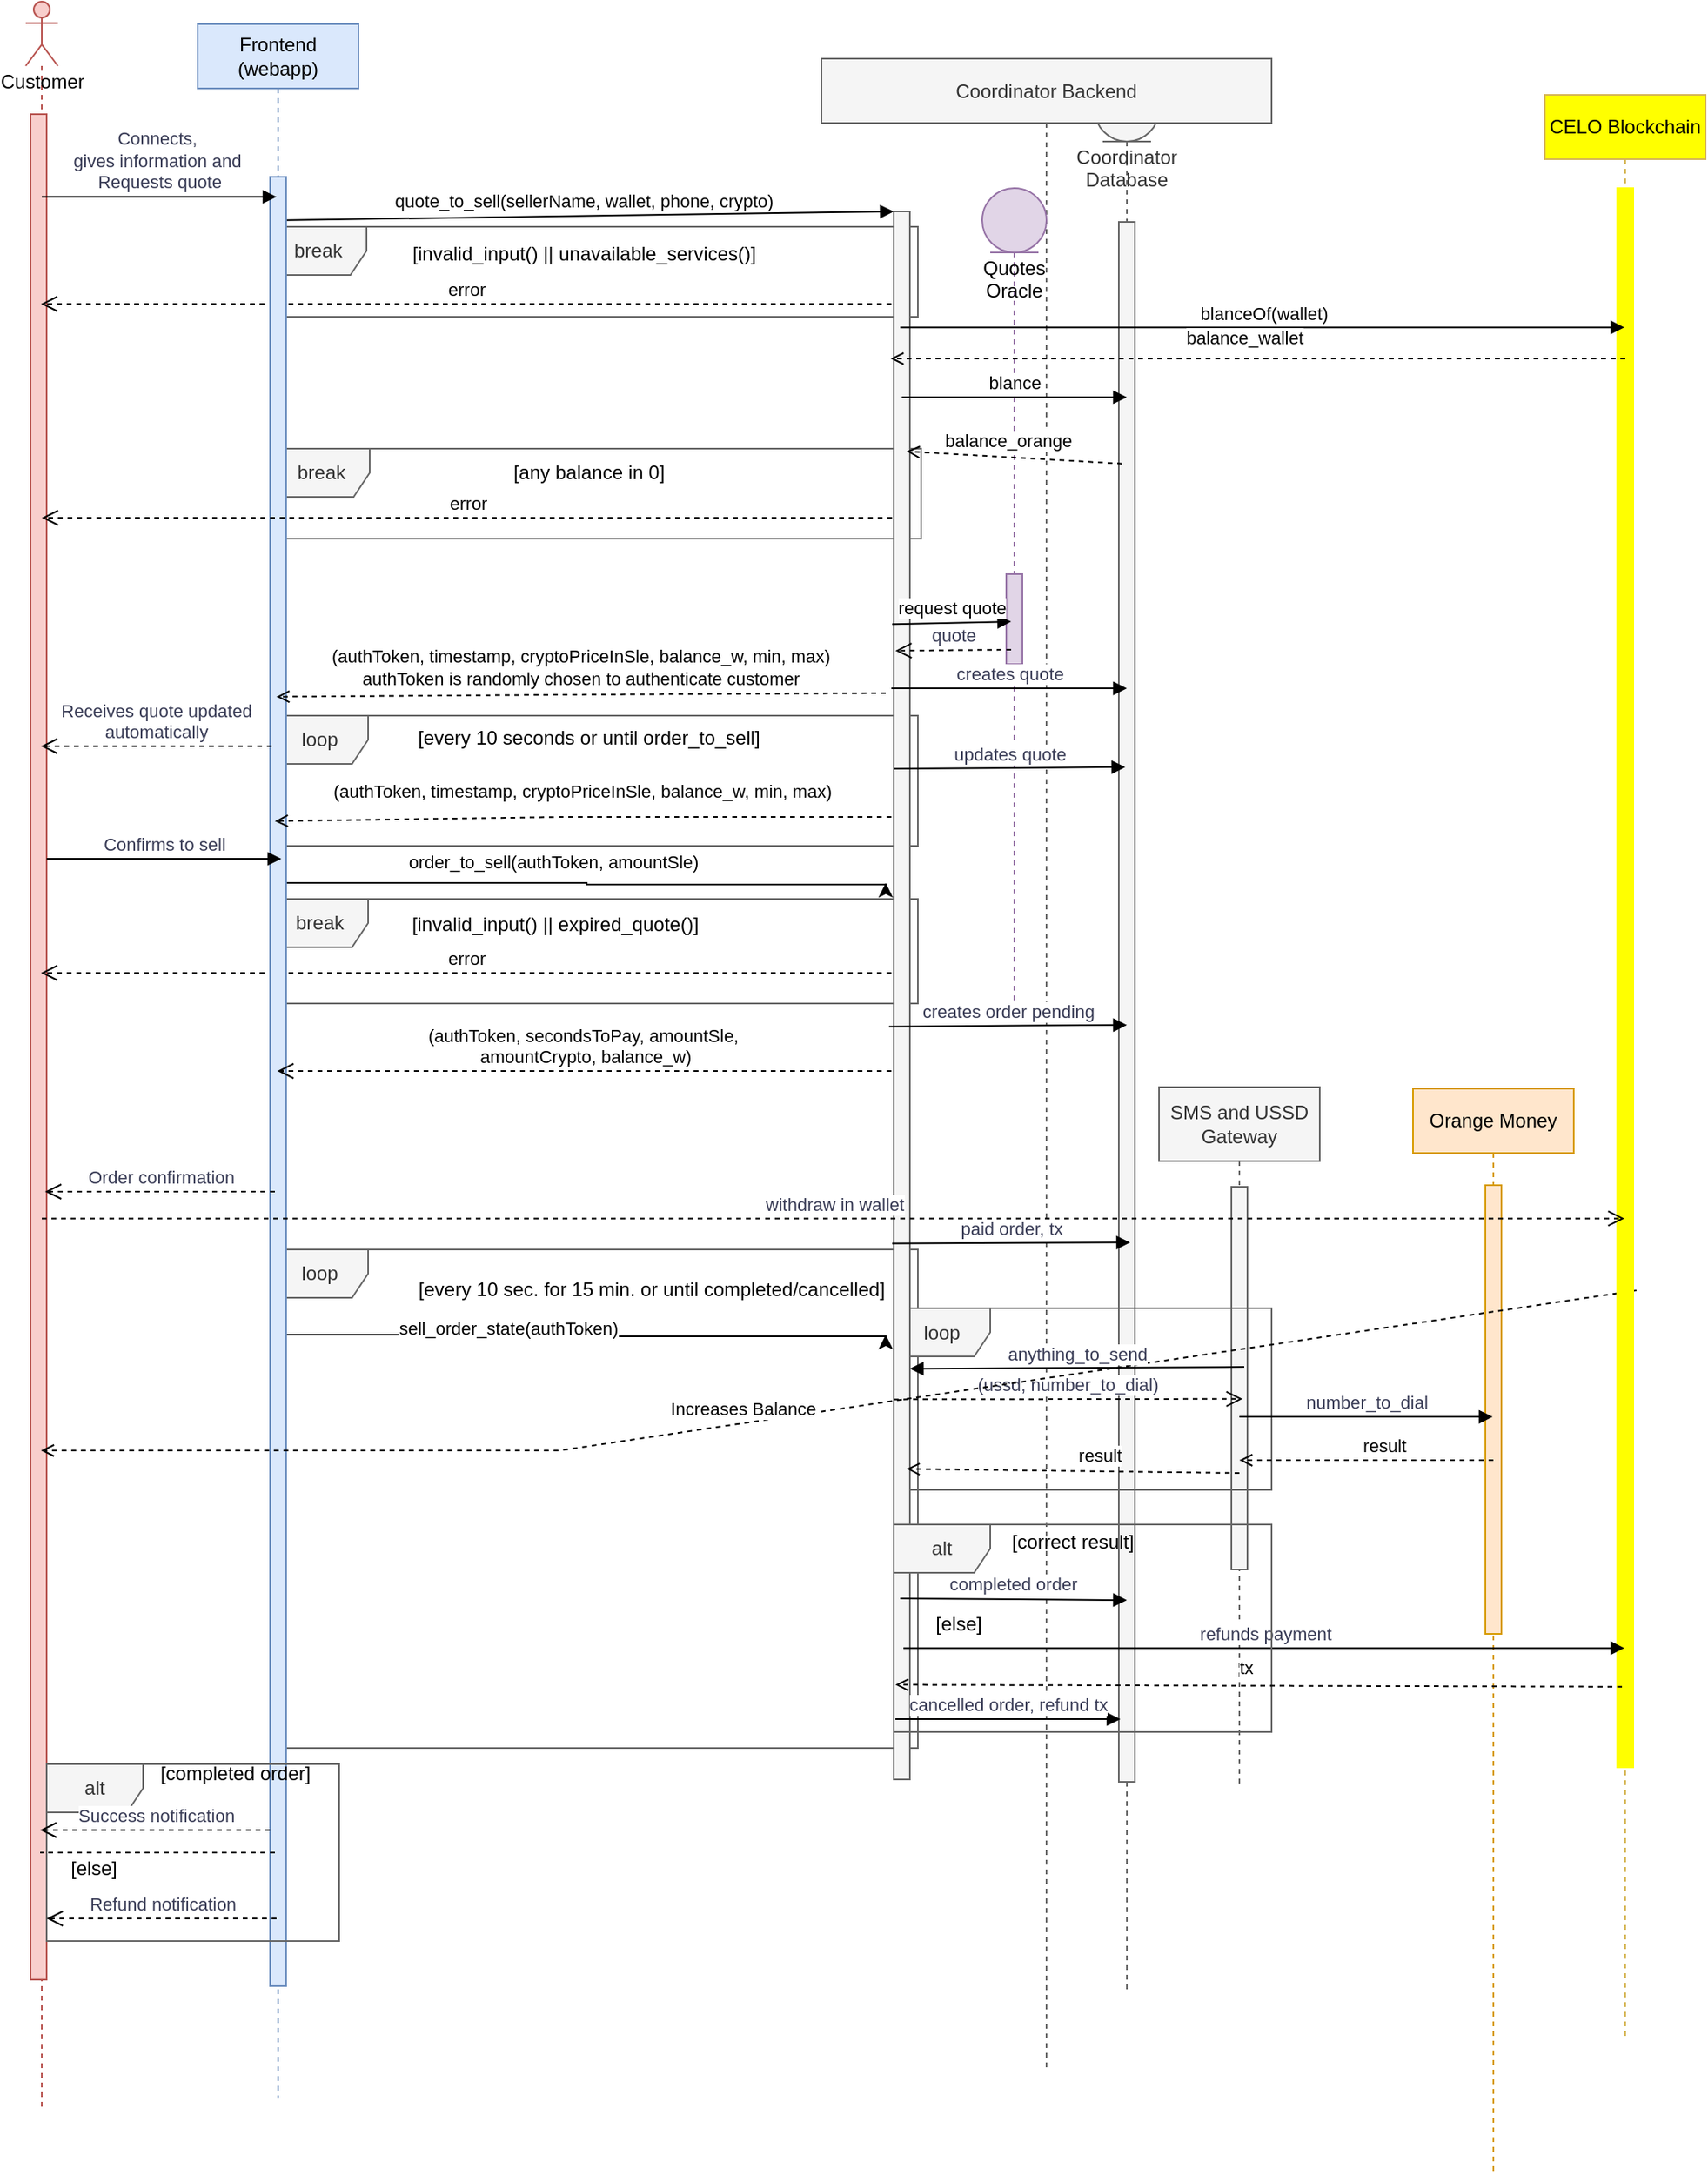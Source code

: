 <mxfile version="28.1.0" pages="2">
  <diagram id="i7KtP-Vs8fw_sYRqWalm" name="Sequence diagram">
    <mxGraphModel dx="1782" dy="410" grid="1" gridSize="10" guides="1" tooltips="1" connect="1" arrows="1" fold="1" page="1" pageScale="1" pageWidth="1019" pageHeight="1320" math="0" shadow="0">
      <root>
        <mxCell id="0" />
        <mxCell id="1" parent="0" />
        <mxCell id="Dho1GyfbxvI-o1wHC3XA-4" value="break" style="shape=umlFrame;whiteSpace=wrap;html=1;fillColor=#f5f5f5;fontColor=#333333;strokeColor=#666666;" vertex="1" parent="1">
          <mxGeometry x="49" y="322" width="403" height="56" as="geometry" />
        </mxCell>
        <mxCell id="8bThlSXCyF3LeVkJ6j3G-3" value="break" style="shape=umlFrame;whiteSpace=wrap;html=1;fillColor=#f5f5f5;fontColor=#333333;strokeColor=#666666;" parent="1" vertex="1">
          <mxGeometry x="47" y="184" width="403" height="56" as="geometry" />
        </mxCell>
        <mxCell id="xNIwFuJ07ks_hvb9G1if-1" value="loop" style="shape=umlFrame;whiteSpace=wrap;html=1;fillColor=#f5f5f5;fontColor=#333333;strokeColor=#666666;" parent="1" vertex="1">
          <mxGeometry x="48" y="488" width="402" height="81" as="geometry" />
        </mxCell>
        <mxCell id="6EDUwjQPCJesiiat3vyz-12" value="break" style="shape=umlFrame;whiteSpace=wrap;html=1;fillColor=#f5f5f5;fontColor=#333333;strokeColor=#666666;" parent="1" vertex="1">
          <mxGeometry x="48" y="602" width="402" height="65" as="geometry" />
        </mxCell>
        <mxCell id="xNIwFuJ07ks_hvb9G1if-10" value="loop" style="shape=umlFrame;whiteSpace=wrap;html=1;fillColor=#f5f5f5;fontColor=#333333;strokeColor=#666666;" parent="1" vertex="1">
          <mxGeometry x="48" y="820" width="402" height="310" as="geometry" />
        </mxCell>
        <mxCell id="XppZFFv2hi1EjOijFOD9-2" value="Customer" style="shape=umlLifeline;participant=umlActor;perimeter=lifelinePerimeter;html=1;container=1;collapsible=0;recursiveResize=0;verticalAlign=top;spacingTop=36;outlineConnect=0;size=40;fillColor=#f8cecc;strokeColor=#b85450;" parent="1" vertex="1">
          <mxGeometry x="-105" y="44" width="20" height="1310" as="geometry" />
        </mxCell>
        <mxCell id="XppZFFv2hi1EjOijFOD9-3" value="" style="html=1;points=[];perimeter=orthogonalPerimeter;fillColor=#f8cecc;strokeColor=#b85450;" parent="XppZFFv2hi1EjOijFOD9-2" vertex="1">
          <mxGeometry x="3" y="70" width="10" height="1160" as="geometry" />
        </mxCell>
        <mxCell id="XppZFFv2hi1EjOijFOD9-10" value="quote_to_sell(sellerName, wallet, phone, crypto)" style="html=1;verticalAlign=bottom;endArrow=block;entryX=0;entryY=0;rounded=0;exitX=0.3;exitY=0.024;exitDx=0;exitDy=0;exitPerimeter=0;" parent="1" source="xNIwFuJ07ks_hvb9G1if-17" target="XppZFFv2hi1EjOijFOD9-5" edge="1">
          <mxGeometry relative="1" as="geometry">
            <mxPoint x="245" y="170" as="sourcePoint" />
          </mxGeometry>
        </mxCell>
        <mxCell id="XppZFFv2hi1EjOijFOD9-13" value="Coordinator&lt;div&gt;Database&lt;/div&gt;" style="shape=umlLifeline;participant=umlEntity;perimeter=lifelinePerimeter;whiteSpace=wrap;html=1;container=1;collapsible=0;recursiveResize=0;verticalAlign=top;spacingTop=36;outlineConnect=0;fillColor=#f5f5f5;strokeColor=#666666;fontColor=#333333;" parent="1" vertex="1">
          <mxGeometry x="560" y="91" width="40" height="1190" as="geometry" />
        </mxCell>
        <mxCell id="XppZFFv2hi1EjOijFOD9-14" value="" style="html=1;points=[];perimeter=orthogonalPerimeter;fillColor=#f5f5f5;strokeColor=#666666;fontColor=#333333;" parent="XppZFFv2hi1EjOijFOD9-13" vertex="1">
          <mxGeometry x="15" y="90" width="10" height="970" as="geometry" />
        </mxCell>
        <mxCell id="XppZFFv2hi1EjOijFOD9-15" value="SMS and USSD Gateway" style="shape=umlLifeline;perimeter=lifelinePerimeter;whiteSpace=wrap;html=1;container=1;collapsible=0;recursiveResize=0;outlineConnect=0;fillColor=#f5f5f5;strokeColor=#666666;fontColor=#333333;size=46;" parent="1" vertex="1">
          <mxGeometry x="600" y="719" width="100" height="436" as="geometry" />
        </mxCell>
        <mxCell id="XppZFFv2hi1EjOijFOD9-17" value="" style="html=1;points=[];perimeter=orthogonalPerimeter;fillColor=#f5f5f5;strokeColor=#666666;fontColor=#333333;" parent="XppZFFv2hi1EjOijFOD9-15" vertex="1">
          <mxGeometry x="45" y="62" width="10" height="238" as="geometry" />
        </mxCell>
        <mxCell id="XppZFFv2hi1EjOijFOD9-4" value="Coordinator Backend" style="shape=umlLifeline;perimeter=lifelinePerimeter;whiteSpace=wrap;html=1;container=1;collapsible=0;recursiveResize=0;outlineConnect=0;fillColor=#f5f5f5;strokeColor=#666666;fontColor=#333333;" parent="1" vertex="1">
          <mxGeometry x="390" y="79.5" width="280" height="1250" as="geometry" />
        </mxCell>
        <mxCell id="Dho1GyfbxvI-o1wHC3XA-14" value="loop" style="shape=umlFrame;whiteSpace=wrap;html=1;fillColor=#f5f5f5;fontColor=#333333;strokeColor=#666666;" vertex="1" parent="XppZFFv2hi1EjOijFOD9-4">
          <mxGeometry x="45" y="777" width="235" height="113" as="geometry" />
        </mxCell>
        <mxCell id="XppZFFv2hi1EjOijFOD9-5" value="" style="html=1;points=[];perimeter=orthogonalPerimeter;fillColor=#f5f5f5;strokeColor=#666666;fontColor=#333333;" parent="XppZFFv2hi1EjOijFOD9-4" vertex="1">
          <mxGeometry x="45" y="95" width="10" height="975" as="geometry" />
        </mxCell>
        <mxCell id="Dho1GyfbxvI-o1wHC3XA-25" value="[correct result]" style="text;html=1;align=center;verticalAlign=middle;resizable=0;points=[];autosize=1;strokeColor=none;fillColor=none;" vertex="1" parent="XppZFFv2hi1EjOijFOD9-4">
          <mxGeometry x="101" y="907" width="110" height="30" as="geometry" />
        </mxCell>
        <mxCell id="Dho1GyfbxvI-o1wHC3XA-26" value="[else]" style="text;html=1;align=center;verticalAlign=middle;resizable=0;points=[];autosize=1;strokeColor=none;fillColor=none;" vertex="1" parent="XppZFFv2hi1EjOijFOD9-4">
          <mxGeometry x="55" y="958.5" width="60" height="30" as="geometry" />
        </mxCell>
        <mxCell id="6EDUwjQPCJesiiat3vyz-10" style="edgeStyle=orthogonalEdgeStyle;rounded=0;orthogonalLoop=1;jettySize=auto;html=1;curved=0;exitX=0.6;exitY=0.303;exitDx=0;exitDy=0;exitPerimeter=0;" parent="1" edge="1">
          <mxGeometry relative="1" as="geometry">
            <mxPoint x="53" y="596.185" as="sourcePoint" />
            <mxPoint x="430" y="592" as="targetPoint" />
            <Array as="points">
              <mxPoint x="53" y="592" />
              <mxPoint x="244" y="592" />
              <mxPoint x="244" y="593" />
            </Array>
          </mxGeometry>
        </mxCell>
        <mxCell id="6EDUwjQPCJesiiat3vyz-11" value="order_to_sell(authToken, amountSle)" style="edgeLabel;html=1;align=center;verticalAlign=middle;resizable=0;points=[];" parent="6EDUwjQPCJesiiat3vyz-10" connectable="0" vertex="1">
          <mxGeometry x="-0.091" relative="1" as="geometry">
            <mxPoint y="-13" as="offset" />
          </mxGeometry>
        </mxCell>
        <mxCell id="6EDUwjQPCJesiiat3vyz-16" value="error" style="html=1;verticalAlign=bottom;endArrow=open;dashed=1;endSize=8;curved=0;rounded=0;" parent="1" edge="1">
          <mxGeometry relative="1" as="geometry">
            <mxPoint x="433.5" y="648" as="sourcePoint" />
            <mxPoint x="-95.5" y="648" as="targetPoint" />
          </mxGeometry>
        </mxCell>
        <mxCell id="8bThlSXCyF3LeVkJ6j3G-1" value="[invalid_input() || expired_quote()]" style="text;html=1;align=center;verticalAlign=middle;resizable=0;points=[];autosize=1;strokeColor=none;fillColor=none;" parent="1" vertex="1">
          <mxGeometry x="109" y="603" width="230" height="30" as="geometry" />
        </mxCell>
        <mxCell id="8bThlSXCyF3LeVkJ6j3G-4" value="error" style="html=1;verticalAlign=bottom;endArrow=open;dashed=1;endSize=8;curved=0;rounded=0;endFill=0;" parent="1" edge="1">
          <mxGeometry relative="1" as="geometry">
            <mxPoint x="433.5" y="232" as="sourcePoint" />
            <mxPoint x="-95.5" y="232" as="targetPoint" />
          </mxGeometry>
        </mxCell>
        <mxCell id="8bThlSXCyF3LeVkJ6j3G-5" value="[invalid_input() || unavailable_services()]" style="text;html=1;align=center;verticalAlign=middle;resizable=0;points=[];autosize=1;strokeColor=none;fillColor=none;" parent="1" vertex="1">
          <mxGeometry x="107" y="186" width="270" height="30" as="geometry" />
        </mxCell>
        <mxCell id="xNIwFuJ07ks_hvb9G1if-2" value="[every 10 seconds or until order_to_sell]" style="text;html=1;align=center;verticalAlign=middle;resizable=0;points=[];autosize=1;strokeColor=none;fillColor=none;" parent="1" vertex="1">
          <mxGeometry x="110" y="487" width="270" height="30" as="geometry" />
        </mxCell>
        <mxCell id="xNIwFuJ07ks_hvb9G1if-9" value="[every 10 sec. for 15 min. or until completed/cancelled]" style="text;html=1;align=center;verticalAlign=middle;resizable=0;points=[];autosize=1;strokeColor=none;fillColor=none;" parent="1" vertex="1">
          <mxGeometry x="104" y="830" width="360" height="30" as="geometry" />
        </mxCell>
        <mxCell id="xNIwFuJ07ks_hvb9G1if-11" style="edgeStyle=orthogonalEdgeStyle;rounded=0;orthogonalLoop=1;jettySize=auto;html=1;curved=0;entryX=0;entryY=0;entryDx=0;entryDy=5;entryPerimeter=0;exitX=0.4;exitY=0.606;exitDx=0;exitDy=0;exitPerimeter=0;" parent="1" edge="1">
          <mxGeometry relative="1" as="geometry">
            <mxPoint x="51" y="927.37" as="sourcePoint" />
            <mxPoint x="430" y="873" as="targetPoint" />
            <Array as="points">
              <mxPoint x="51" y="873" />
              <mxPoint x="244" y="873" />
              <mxPoint x="244" y="874" />
            </Array>
          </mxGeometry>
        </mxCell>
        <mxCell id="xNIwFuJ07ks_hvb9G1if-12" value="sell_order_state(authToken)" style="edgeLabel;html=1;align=center;verticalAlign=middle;resizable=0;points=[];" parent="xNIwFuJ07ks_hvb9G1if-11" connectable="0" vertex="1">
          <mxGeometry x="-0.091" relative="1" as="geometry">
            <mxPoint y="-4" as="offset" />
          </mxGeometry>
        </mxCell>
        <mxCell id="xNIwFuJ07ks_hvb9G1if-16" value="Frontend (webapp)" style="shape=umlLifeline;perimeter=lifelinePerimeter;whiteSpace=wrap;html=1;container=1;collapsible=0;recursiveResize=0;outlineConnect=0;fillColor=#dae8fc;strokeColor=#6c8ebf;" parent="1" vertex="1">
          <mxGeometry x="2" y="58" width="100" height="1290" as="geometry" />
        </mxCell>
        <mxCell id="xNIwFuJ07ks_hvb9G1if-17" value="" style="html=1;points=[];perimeter=orthogonalPerimeter;fillColor=#dae8fc;strokeColor=#6c8ebf;" parent="xNIwFuJ07ks_hvb9G1if-16" vertex="1">
          <mxGeometry x="45" y="95" width="10" height="1125" as="geometry" />
        </mxCell>
        <mxCell id="Dho1GyfbxvI-o1wHC3XA-7" value="error" style="html=1;verticalAlign=bottom;endArrow=open;dashed=1;endSize=8;curved=0;rounded=0;endFill=0;" edge="1" parent="xNIwFuJ07ks_hvb9G1if-16">
          <mxGeometry relative="1" as="geometry">
            <mxPoint x="432" y="307" as="sourcePoint" />
            <mxPoint x="-97" y="307" as="targetPoint" />
          </mxGeometry>
        </mxCell>
        <mxCell id="xNIwFuJ07ks_hvb9G1if-18" value="Connects,&amp;nbsp;&lt;div&gt;gives information and&amp;nbsp;&lt;/div&gt;&lt;div&gt;Requests quote&lt;/div&gt;" style="html=1;verticalAlign=bottom;endArrow=block;curved=0;rounded=0;strokeColor=#000000;fontColor=#393C56;fillColor=#F2CC8F;entryX=0.4;entryY=0.011;entryDx=0;entryDy=0;entryPerimeter=0;" parent="1" source="XppZFFv2hi1EjOijFOD9-2" target="xNIwFuJ07ks_hvb9G1if-17" edge="1">
          <mxGeometry width="80" relative="1" as="geometry">
            <mxPoint x="-39" y="161" as="sourcePoint" />
            <mxPoint x="41" y="161" as="targetPoint" />
          </mxGeometry>
        </mxCell>
        <mxCell id="xNIwFuJ07ks_hvb9G1if-21" value="Receives quote updated&lt;div&gt;automatically&lt;/div&gt;" style="html=1;verticalAlign=bottom;endArrow=open;dashed=1;endSize=8;curved=0;rounded=0;strokeColor=#000000;fontColor=#393C56;fillColor=#F2CC8F;" parent="1" edge="1">
          <mxGeometry relative="1" as="geometry">
            <mxPoint x="48" y="507" as="sourcePoint" />
            <mxPoint x="-95.5" y="507" as="targetPoint" />
          </mxGeometry>
        </mxCell>
        <mxCell id="xNIwFuJ07ks_hvb9G1if-4" style="edgeStyle=none;rounded=0;orthogonalLoop=1;jettySize=auto;html=1;endArrow=open;endFill=0;dashed=1;entryX=0.4;entryY=0.169;entryDx=0;entryDy=0;entryPerimeter=0;" parent="1" edge="1">
          <mxGeometry relative="1" as="geometry">
            <Array as="points">
              <mxPoint x="229" y="475" />
            </Array>
            <mxPoint x="430" y="474" as="sourcePoint" />
            <mxPoint x="51" y="476.255" as="targetPoint" />
          </mxGeometry>
        </mxCell>
        <mxCell id="xNIwFuJ07ks_hvb9G1if-5" value="(authToken, timestamp, cryptoPriceInSle, balance_w, min, max)&lt;div&gt;authToken is randomly chosen to authenticate customer&lt;/div&gt;" style="edgeLabel;html=1;align=center;verticalAlign=middle;resizable=0;points=[];" parent="xNIwFuJ07ks_hvb9G1if-4" connectable="0" vertex="1">
          <mxGeometry x="0.2" relative="1" as="geometry">
            <mxPoint x="37" y="-17" as="offset" />
          </mxGeometry>
        </mxCell>
        <mxCell id="XppZFFv2hi1EjOijFOD9-24" style="edgeStyle=none;rounded=0;orthogonalLoop=1;jettySize=auto;html=1;endArrow=open;endFill=0;dashed=1;entryX=0.3;entryY=0.261;entryDx=0;entryDy=0;entryPerimeter=0;" parent="1" edge="1">
          <mxGeometry relative="1" as="geometry">
            <Array as="points">
              <mxPoint x="230" y="551" />
            </Array>
            <mxPoint x="433.5" y="551" as="sourcePoint" />
            <mxPoint x="50" y="553.595" as="targetPoint" />
          </mxGeometry>
        </mxCell>
        <mxCell id="6EDUwjQPCJesiiat3vyz-3" value="(authToken, timestamp, cryptoPriceInSle, balance_w, min, max)" style="edgeLabel;html=1;align=center;verticalAlign=middle;resizable=0;points=[];" parent="XppZFFv2hi1EjOijFOD9-24" vertex="1" connectable="0">
          <mxGeometry x="0.2" relative="1" as="geometry">
            <mxPoint x="37" y="-17" as="offset" />
          </mxGeometry>
        </mxCell>
        <mxCell id="xNIwFuJ07ks_hvb9G1if-22" value="Confirms to sell" style="html=1;verticalAlign=bottom;endArrow=block;curved=0;rounded=0;strokeColor=#000000;fontColor=#393C56;fillColor=#F2CC8F;entryX=0.4;entryY=0.011;entryDx=0;entryDy=0;entryPerimeter=0;" parent="1" edge="1">
          <mxGeometry width="80" relative="1" as="geometry">
            <mxPoint x="-92" y="577" as="sourcePoint" />
            <mxPoint x="54" y="577" as="targetPoint" />
          </mxGeometry>
        </mxCell>
        <mxCell id="6EDUwjQPCJesiiat3vyz-15" value="(authToken, secondsToPay, amountSle,&amp;nbsp;&lt;div&gt;amountCrypto, balance_w)&lt;/div&gt;" style="html=1;verticalAlign=bottom;endArrow=open;dashed=1;endSize=8;curved=0;rounded=0;" parent="1" edge="1">
          <mxGeometry relative="1" as="geometry">
            <mxPoint x="433.5" y="709" as="sourcePoint" />
            <mxPoint x="51.5" y="709" as="targetPoint" />
          </mxGeometry>
        </mxCell>
        <mxCell id="xNIwFuJ07ks_hvb9G1if-23" value="Order confirmation" style="html=1;verticalAlign=bottom;endArrow=open;dashed=1;endSize=8;curved=0;rounded=0;strokeColor=#000000;fontColor=#393C56;fillColor=#F2CC8F;" parent="1" edge="1">
          <mxGeometry relative="1" as="geometry">
            <mxPoint x="50" y="784" as="sourcePoint" />
            <mxPoint x="-93" y="784" as="targetPoint" />
          </mxGeometry>
        </mxCell>
        <mxCell id="xNIwFuJ07ks_hvb9G1if-25" value="[completed order]" style="text;html=1;align=center;verticalAlign=middle;resizable=0;points=[];autosize=1;strokeColor=none;fillColor=none;" parent="1" vertex="1">
          <mxGeometry x="-40" y="1131" width="130" height="30" as="geometry" />
        </mxCell>
        <mxCell id="xNIwFuJ07ks_hvb9G1if-27" value="Orange Money" style="shape=umlLifeline;perimeter=lifelinePerimeter;whiteSpace=wrap;html=1;container=1;collapsible=0;recursiveResize=0;outlineConnect=0;fillColor=#ffe6cc;strokeColor=#d79b00;" parent="1" vertex="1">
          <mxGeometry x="758" y="720" width="100" height="674" as="geometry" />
        </mxCell>
        <mxCell id="xNIwFuJ07ks_hvb9G1if-28" value="" style="html=1;points=[];perimeter=orthogonalPerimeter;fillColor=#ffe6cc;strokeColor=#d79b00;" parent="xNIwFuJ07ks_hvb9G1if-27" vertex="1">
          <mxGeometry x="45" y="60" width="10" height="279" as="geometry" />
        </mxCell>
        <mxCell id="xNIwFuJ07ks_hvb9G1if-34" value="(ussd, number_to_dial)" style="html=1;verticalAlign=bottom;endArrow=open;dashed=1;endSize=8;curved=0;rounded=0;strokeColor=light-dark(#000000,#B9624B);fontColor=#393C56;fillColor=#F2CC8F;entryX=0.7;entryY=0.718;entryDx=0;entryDy=0;entryPerimeter=0;exitX=0.6;exitY=0.88;exitDx=0;exitDy=0;exitPerimeter=0;" parent="1" edge="1">
          <mxGeometry relative="1" as="geometry">
            <mxPoint x="435" y="913.2" as="sourcePoint" />
            <mxPoint x="652" y="912.884" as="targetPoint" />
          </mxGeometry>
        </mxCell>
        <mxCell id="xNIwFuJ07ks_hvb9G1if-35" style="edgeStyle=none;rounded=0;orthogonalLoop=1;jettySize=auto;html=1;endArrow=open;endFill=0;dashed=1;exitX=1.2;exitY=0.698;exitDx=0;exitDy=0;exitPerimeter=0;" parent="1" edge="1" source="xNIwFuJ07ks_hvb9G1if-39">
          <mxGeometry relative="1" as="geometry">
            <Array as="points">
              <mxPoint x="227" y="945" />
            </Array>
            <mxPoint x="436" y="945" as="sourcePoint" />
            <mxPoint x="-95.5" y="945" as="targetPoint" />
          </mxGeometry>
        </mxCell>
        <mxCell id="xNIwFuJ07ks_hvb9G1if-36" value="Increases Balance" style="edgeLabel;html=1;align=center;verticalAlign=middle;resizable=0;points=[];" parent="xNIwFuJ07ks_hvb9G1if-35" connectable="0" vertex="1">
          <mxGeometry x="0.2" relative="1" as="geometry">
            <mxPoint x="37" y="-15" as="offset" />
          </mxGeometry>
        </mxCell>
        <mxCell id="xNIwFuJ07ks_hvb9G1if-38" value="CELO Blockchain" style="shape=umlLifeline;perimeter=lifelinePerimeter;whiteSpace=wrap;html=1;container=1;collapsible=0;recursiveResize=0;outlineConnect=0;fillColor=#FFFF00;strokeColor=#d6b656;" parent="1" vertex="1">
          <mxGeometry x="840" y="102" width="100" height="1210" as="geometry" />
        </mxCell>
        <mxCell id="xNIwFuJ07ks_hvb9G1if-39" value="" style="html=1;points=[];perimeter=orthogonalPerimeter;fillColor=#FFFF00;strokeColor=#FFFF00;" parent="xNIwFuJ07ks_hvb9G1if-38" vertex="1">
          <mxGeometry x="45" y="58" width="10" height="982" as="geometry" />
        </mxCell>
        <mxCell id="xNIwFuJ07ks_hvb9G1if-43" style="edgeStyle=none;rounded=0;orthogonalLoop=1;jettySize=auto;html=1;endArrow=open;endFill=0;dashed=1;exitX=0.5;exitY=0.407;exitDx=0;exitDy=0;exitPerimeter=0;" parent="1" edge="1">
          <mxGeometry relative="1" as="geometry">
            <Array as="points" />
            <mxPoint x="808" y="950.942" as="sourcePoint" />
            <mxPoint x="650" y="951" as="targetPoint" />
          </mxGeometry>
        </mxCell>
        <mxCell id="xNIwFuJ07ks_hvb9G1if-44" value="result" style="edgeLabel;html=1;align=center;verticalAlign=middle;resizable=0;points=[];" parent="xNIwFuJ07ks_hvb9G1if-43" connectable="0" vertex="1">
          <mxGeometry x="0.2" relative="1" as="geometry">
            <mxPoint x="27" y="-9" as="offset" />
          </mxGeometry>
        </mxCell>
        <mxCell id="xNIwFuJ07ks_hvb9G1if-45" style="edgeStyle=none;rounded=0;orthogonalLoop=1;jettySize=auto;html=1;endArrow=none;endFill=0;dashed=1;startFill=0;" parent="1" edge="1">
          <mxGeometry relative="1" as="geometry">
            <Array as="points">
              <mxPoint x="40" y="1195" />
              <mxPoint x="20" y="1195" />
            </Array>
            <mxPoint x="50" y="1195" as="sourcePoint" />
            <mxPoint x="-96" y="1195" as="targetPoint" />
          </mxGeometry>
        </mxCell>
        <mxCell id="xNIwFuJ07ks_hvb9G1if-47" value="[else]" style="text;html=1;align=center;verticalAlign=middle;resizable=0;points=[];autosize=1;strokeColor=none;fillColor=none;" parent="1" vertex="1">
          <mxGeometry x="-93" y="1190" width="60" height="30" as="geometry" />
        </mxCell>
        <mxCell id="xNIwFuJ07ks_hvb9G1if-51" value="Quotes Oracle" style="shape=umlLifeline;participant=umlEntity;perimeter=lifelinePerimeter;whiteSpace=wrap;html=1;container=1;collapsible=0;recursiveResize=0;verticalAlign=top;spacingTop=36;outlineConnect=0;fillColor=#e1d5e7;strokeColor=#9673a6;" parent="1" vertex="1">
          <mxGeometry x="490" y="160" width="40" height="520" as="geometry" />
        </mxCell>
        <mxCell id="xNIwFuJ07ks_hvb9G1if-52" value="" style="html=1;points=[];perimeter=orthogonalPerimeter;fillColor=#e1d5e7;strokeColor=#9673a6;" parent="xNIwFuJ07ks_hvb9G1if-51" vertex="1">
          <mxGeometry x="15" y="240" width="10" height="56" as="geometry" />
        </mxCell>
        <mxCell id="xNIwFuJ07ks_hvb9G1if-53" value="request quote" style="html=1;verticalAlign=bottom;endArrow=block;entryX=0.3;entryY=0.038;rounded=0;exitX=0.5;exitY=0.095;exitDx=0;exitDy=0;exitPerimeter=0;entryDx=0;entryDy=0;entryPerimeter=0;" parent="1" edge="1">
          <mxGeometry relative="1" as="geometry">
            <mxPoint x="434" y="431.125" as="sourcePoint" />
            <mxPoint x="508" y="429.52" as="targetPoint" />
          </mxGeometry>
        </mxCell>
        <mxCell id="xNIwFuJ07ks_hvb9G1if-56" value="quote" style="html=1;verticalAlign=bottom;endArrow=open;dashed=1;endSize=8;curved=0;rounded=0;strokeColor=#000000;fontColor=#393C56;fillColor=#F2CC8F;exitX=0.3;exitY=0.5;exitDx=0;exitDy=0;exitPerimeter=0;entryX=0.7;entryY=0.115;entryDx=0;entryDy=0;entryPerimeter=0;" parent="1" edge="1">
          <mxGeometry relative="1" as="geometry">
            <mxPoint x="508" y="447" as="sourcePoint" />
            <mxPoint x="436" y="447.625" as="targetPoint" />
          </mxGeometry>
        </mxCell>
        <mxCell id="xNIwFuJ07ks_hvb9G1if-58" value="creates quote" style="html=1;verticalAlign=bottom;endArrow=block;curved=0;rounded=0;strokeColor=#000000;fontColor=#393C56;fillColor=#F2CC8F;entryX=0.5;entryY=0.362;entryDx=0;entryDy=0;entryPerimeter=0;" parent="1" edge="1">
          <mxGeometry width="80" relative="1" as="geometry">
            <mxPoint x="433.5" y="471.06" as="sourcePoint" />
            <mxPoint x="580" y="471.06" as="targetPoint" />
          </mxGeometry>
        </mxCell>
        <mxCell id="xNIwFuJ07ks_hvb9G1if-59" value="updates quote" style="html=1;verticalAlign=bottom;endArrow=block;curved=0;rounded=0;strokeColor=#000000;fontColor=#393C56;fillColor=#F2CC8F;exitX=0.6;exitY=0.24;exitDx=0;exitDy=0;exitPerimeter=0;entryX=0.4;entryY=0.2;entryDx=0;entryDy=0;entryPerimeter=0;" parent="1" edge="1">
          <mxGeometry width="80" relative="1" as="geometry">
            <mxPoint x="435" y="521" as="sourcePoint" />
            <mxPoint x="579" y="520" as="targetPoint" />
          </mxGeometry>
        </mxCell>
        <mxCell id="xNIwFuJ07ks_hvb9G1if-60" value="creates order pending" style="html=1;verticalAlign=bottom;endArrow=block;curved=0;rounded=0;strokeColor=#000000;fontColor=#393C56;fillColor=#F2CC8F;exitX=0.3;exitY=0.285;exitDx=0;exitDy=0;exitPerimeter=0;entryX=0.5;entryY=0.276;entryDx=0;entryDy=0;entryPerimeter=0;" parent="1" edge="1">
          <mxGeometry width="80" relative="1" as="geometry">
            <mxPoint x="432" y="681.375" as="sourcePoint" />
            <mxPoint x="580" y="680.36" as="targetPoint" />
          </mxGeometry>
        </mxCell>
        <mxCell id="xNIwFuJ07ks_hvb9G1if-61" value="paid order, tx" style="html=1;verticalAlign=bottom;endArrow=block;curved=0;rounded=0;strokeColor=#000000;fontColor=#393C56;fillColor=#F2CC8F;exitX=0.4;exitY=0.774;exitDx=0;exitDy=0;exitPerimeter=0;entryX=0.6;entryY=0.774;entryDx=0;entryDy=0;entryPerimeter=0;" parent="1" edge="1">
          <mxGeometry width="80" relative="1" as="geometry">
            <mxPoint x="434" y="816.25" as="sourcePoint" />
            <mxPoint x="582" y="815.64" as="targetPoint" />
          </mxGeometry>
        </mxCell>
        <mxCell id="xNIwFuJ07ks_hvb9G1if-62" value="completed order" style="html=1;verticalAlign=bottom;endArrow=block;curved=0;rounded=0;strokeColor=#000000;fontColor=#393C56;fillColor=#F2CC8F;exitX=0.4;exitY=0.774;exitDx=0;exitDy=0;exitPerimeter=0;" parent="1" edge="1">
          <mxGeometry width="80" relative="1" as="geometry">
            <mxPoint x="439" y="1037" as="sourcePoint" />
            <mxPoint x="580" y="1038" as="targetPoint" />
          </mxGeometry>
        </mxCell>
        <mxCell id="xNIwFuJ07ks_hvb9G1if-63" value="cancelled order, refund tx" style="html=1;verticalAlign=bottom;endArrow=block;curved=0;rounded=0;strokeColor=#000000;fontColor=#393C56;fillColor=#F2CC8F;" parent="1" edge="1">
          <mxGeometry width="80" relative="1" as="geometry">
            <mxPoint x="436" y="1112" as="sourcePoint" />
            <mxPoint x="576" y="1112" as="targetPoint" />
          </mxGeometry>
        </mxCell>
        <mxCell id="CDOxKmuVPipObSlhtgbF-1" value="blanceOf(wallet)" style="html=1;verticalAlign=bottom;endArrow=block;rounded=0;exitX=0.5;exitY=0.095;exitDx=0;exitDy=0;exitPerimeter=0;" parent="1" edge="1">
          <mxGeometry relative="1" as="geometry">
            <mxPoint x="439" y="246.605" as="sourcePoint" />
            <mxPoint x="889.5" y="246.605" as="targetPoint" />
          </mxGeometry>
        </mxCell>
        <mxCell id="CDOxKmuVPipObSlhtgbF-2" style="edgeStyle=none;rounded=0;orthogonalLoop=1;jettySize=auto;html=1;endArrow=open;endFill=0;dashed=1;" parent="1" edge="1">
          <mxGeometry relative="1" as="geometry">
            <Array as="points">
              <mxPoint x="513" y="266" />
            </Array>
            <mxPoint x="890" y="266" as="sourcePoint" />
            <mxPoint x="433" y="266" as="targetPoint" />
          </mxGeometry>
        </mxCell>
        <mxCell id="CDOxKmuVPipObSlhtgbF-3" value="balance_wallet" style="edgeLabel;html=1;align=center;verticalAlign=middle;resizable=0;points=[];" parent="CDOxKmuVPipObSlhtgbF-2" connectable="0" vertex="1">
          <mxGeometry x="0.2" relative="1" as="geometry">
            <mxPoint x="37" y="-13" as="offset" />
          </mxGeometry>
        </mxCell>
        <mxCell id="Dho1GyfbxvI-o1wHC3XA-1" value="blance" style="html=1;verticalAlign=bottom;endArrow=block;rounded=0;exitX=0.5;exitY=0.095;exitDx=0;exitDy=0;exitPerimeter=0;" edge="1" parent="1">
          <mxGeometry relative="1" as="geometry">
            <mxPoint x="440" y="290" as="sourcePoint" />
            <mxPoint x="580" y="290" as="targetPoint" />
          </mxGeometry>
        </mxCell>
        <mxCell id="Dho1GyfbxvI-o1wHC3XA-2" style="edgeStyle=none;rounded=0;orthogonalLoop=1;jettySize=auto;html=1;endArrow=open;endFill=0;dashed=1;entryX=0.8;entryY=0.153;entryDx=0;entryDy=0;entryPerimeter=0;exitX=0.2;exitY=0.155;exitDx=0;exitDy=0;exitPerimeter=0;" edge="1" parent="1" source="XppZFFv2hi1EjOijFOD9-14" target="XppZFFv2hi1EjOijFOD9-5">
          <mxGeometry relative="1" as="geometry">
            <Array as="points" />
            <mxPoint x="670" y="350" as="sourcePoint" />
            <mxPoint x="560" y="315" as="targetPoint" />
          </mxGeometry>
        </mxCell>
        <mxCell id="Dho1GyfbxvI-o1wHC3XA-3" value="balance_orange" style="edgeLabel;html=1;align=center;verticalAlign=middle;resizable=0;points=[];" connectable="0" vertex="1" parent="Dho1GyfbxvI-o1wHC3XA-2">
          <mxGeometry x="0.2" relative="1" as="geometry">
            <mxPoint x="9" y="-10" as="offset" />
          </mxGeometry>
        </mxCell>
        <mxCell id="Dho1GyfbxvI-o1wHC3XA-5" value="[any balance in 0]" style="text;html=1;align=center;verticalAlign=middle;resizable=0;points=[];autosize=1;strokeColor=none;fillColor=none;" vertex="1" parent="1">
          <mxGeometry x="180" y="322" width="130" height="30" as="geometry" />
        </mxCell>
        <mxCell id="Dho1GyfbxvI-o1wHC3XA-8" value="withdraw in wallet" style="html=1;verticalAlign=bottom;endArrow=open;dashed=1;endSize=8;curved=0;rounded=0;strokeColor=light-dark(#000000,#B9624B);fontColor=#393C56;fillColor=#F2CC8F;exitX=0.7;exitY=0.863;exitDx=0;exitDy=0;exitPerimeter=0;" edge="1" parent="1">
          <mxGeometry relative="1" as="geometry">
            <mxPoint x="-95" y="800.715" as="sourcePoint" />
            <mxPoint x="889.5" y="800.715" as="targetPoint" />
          </mxGeometry>
        </mxCell>
        <mxCell id="xNIwFuJ07ks_hvb9G1if-24" value="alt" style="shape=umlFrame;whiteSpace=wrap;html=1;fillColor=#f5f5f5;fontColor=#333333;strokeColor=#666666;" parent="1" vertex="1">
          <mxGeometry x="-92" y="1140" width="182" height="110" as="geometry" />
        </mxCell>
        <mxCell id="Dho1GyfbxvI-o1wHC3XA-16" value="anything_to_send" style="html=1;verticalAlign=bottom;endArrow=block;curved=0;rounded=0;strokeColor=#000000;fontColor=#393C56;fillColor=#F2CC8F;exitX=0.8;exitY=0.601;exitDx=0;exitDy=0;exitPerimeter=0;entryX=1;entryY=0.746;entryDx=0;entryDy=0;entryPerimeter=0;" edge="1" parent="1">
          <mxGeometry width="80" relative="1" as="geometry">
            <mxPoint x="653" y="893.038" as="sourcePoint" />
            <mxPoint x="445" y="894.13" as="targetPoint" />
          </mxGeometry>
        </mxCell>
        <mxCell id="Dho1GyfbxvI-o1wHC3XA-18" style="edgeStyle=none;rounded=0;orthogonalLoop=1;jettySize=auto;html=1;endArrow=open;endFill=0;dashed=1;entryX=0.8;entryY=0.806;entryDx=0;entryDy=0;entryPerimeter=0;" edge="1" parent="1">
          <mxGeometry relative="1" as="geometry">
            <Array as="points" />
            <mxPoint x="650" y="959" as="sourcePoint" />
            <mxPoint x="443" y="956.43" as="targetPoint" />
          </mxGeometry>
        </mxCell>
        <mxCell id="Dho1GyfbxvI-o1wHC3XA-19" value="result" style="edgeLabel;html=1;align=center;verticalAlign=middle;resizable=0;points=[];" connectable="0" vertex="1" parent="Dho1GyfbxvI-o1wHC3XA-18">
          <mxGeometry x="0.2" relative="1" as="geometry">
            <mxPoint x="37" y="-10" as="offset" />
          </mxGeometry>
        </mxCell>
        <mxCell id="Dho1GyfbxvI-o1wHC3XA-27" value="refunds payment" style="html=1;verticalAlign=bottom;endArrow=block;curved=0;rounded=0;strokeColor=#000000;fontColor=#393C56;fillColor=#F2CC8F;exitX=0.6;exitY=0.899;exitDx=0;exitDy=0;exitPerimeter=0;" edge="1" parent="1">
          <mxGeometry width="80" relative="1" as="geometry">
            <mxPoint x="441" y="1067.845" as="sourcePoint" />
            <mxPoint x="889.5" y="1067.845" as="targetPoint" />
          </mxGeometry>
        </mxCell>
        <mxCell id="Dho1GyfbxvI-o1wHC3XA-21" value="alt" style="shape=umlFrame;whiteSpace=wrap;html=1;fillColor=#f5f5f5;fontColor=#333333;strokeColor=#666666;" vertex="1" parent="1">
          <mxGeometry x="435" y="991" width="235" height="129" as="geometry" />
        </mxCell>
        <mxCell id="Dho1GyfbxvI-o1wHC3XA-28" style="edgeStyle=none;rounded=0;orthogonalLoop=1;jettySize=auto;html=1;endArrow=open;endFill=0;dashed=1;entryX=0.1;entryY=0.917;entryDx=0;entryDy=0;entryPerimeter=0;exitX=0.3;exitY=0.958;exitDx=0;exitDy=0;exitPerimeter=0;" edge="1" parent="1">
          <mxGeometry relative="1" as="geometry">
            <Array as="points" />
            <mxPoint x="888" y="1091.876" as="sourcePoint" />
            <mxPoint x="436" y="1090.635" as="targetPoint" />
          </mxGeometry>
        </mxCell>
        <mxCell id="Dho1GyfbxvI-o1wHC3XA-29" value="tx" style="edgeLabel;html=1;align=center;verticalAlign=middle;resizable=0;points=[];" connectable="0" vertex="1" parent="Dho1GyfbxvI-o1wHC3XA-28">
          <mxGeometry x="0.2" relative="1" as="geometry">
            <mxPoint x="37" y="-11" as="offset" />
          </mxGeometry>
        </mxCell>
        <mxCell id="Dho1GyfbxvI-o1wHC3XA-17" value="number_to_dial" style="html=1;verticalAlign=bottom;endArrow=block;curved=0;rounded=0;strokeColor=#000000;fontColor=#393C56;fillColor=#F2CC8F;exitX=0.5;exitY=0.748;exitDx=0;exitDy=0;exitPerimeter=0;" edge="1" parent="1">
          <mxGeometry width="80" relative="1" as="geometry">
            <mxPoint x="650" y="924.024" as="sourcePoint" />
            <mxPoint x="807.5" y="924.024" as="targetPoint" />
          </mxGeometry>
        </mxCell>
        <mxCell id="Dho1GyfbxvI-o1wHC3XA-30" value="Success notification" style="html=1;verticalAlign=bottom;endArrow=open;dashed=1;endSize=8;curved=0;rounded=0;strokeColor=#000000;fontColor=#393C56;fillColor=#F2CC8F;" edge="1" parent="1">
          <mxGeometry relative="1" as="geometry">
            <mxPoint x="47" y="1181" as="sourcePoint" />
            <mxPoint x="-96" y="1181" as="targetPoint" />
          </mxGeometry>
        </mxCell>
        <mxCell id="Dho1GyfbxvI-o1wHC3XA-31" value="Refund notification" style="html=1;verticalAlign=bottom;endArrow=open;dashed=1;endSize=8;curved=0;rounded=0;strokeColor=#000000;fontColor=#393C56;fillColor=#F2CC8F;" edge="1" parent="1">
          <mxGeometry relative="1" as="geometry">
            <mxPoint x="51" y="1236" as="sourcePoint" />
            <mxPoint x="-92" y="1236" as="targetPoint" />
          </mxGeometry>
        </mxCell>
      </root>
    </mxGraphModel>
  </diagram>
  <diagram id="hbYBUEr95w08JzggDiKY" name="With loop">
    <mxGraphModel grid="1" page="1" gridSize="10" guides="1" tooltips="1" connect="1" arrows="1" fold="1" pageScale="1" pageWidth="1019" pageHeight="1320" math="0" shadow="0">
      <root>
        <mxCell id="jC507fco_XKDHWjVbaC3-0" />
        <mxCell id="jC507fco_XKDHWjVbaC3-1" parent="jC507fco_XKDHWjVbaC3-0" />
        <mxCell id="jC507fco_XKDHWjVbaC3-2" value="sd example with a loop" style="shape=umlFrame;whiteSpace=wrap;html=1;width=150;height=30;boundedLbl=1;verticalAlign=middle;align=left;spacingLeft=5;fillColor=#f5f5f5;fontColor=#333333;strokeColor=#666666;" vertex="1" parent="jC507fco_XKDHWjVbaC3-1">
          <mxGeometry x="20" y="30" width="740" height="490" as="geometry" />
        </mxCell>
        <mxCell id="jC507fco_XKDHWjVbaC3-3" value=":Object" style="shape=umlLifeline;perimeter=lifelinePerimeter;whiteSpace=wrap;html=1;container=1;collapsible=0;recursiveResize=0;outlineConnect=0;fillColor=#dae8fc;strokeColor=#6c8ebf;" vertex="1" parent="jC507fco_XKDHWjVbaC3-1">
          <mxGeometry x="320" y="80" width="100" height="400" as="geometry" />
        </mxCell>
        <mxCell id="jC507fco_XKDHWjVbaC3-4" value="" style="html=1;points=[];perimeter=orthogonalPerimeter;" vertex="1" parent="jC507fco_XKDHWjVbaC3-3">
          <mxGeometry x="45" y="80" width="10" height="240" as="geometry" />
        </mxCell>
        <mxCell id="jC507fco_XKDHWjVbaC3-5" value="" style="html=1;points=[];perimeter=orthogonalPerimeter;" vertex="1" parent="jC507fco_XKDHWjVbaC3-3">
          <mxGeometry x="50" y="120" width="10" height="55" as="geometry" />
        </mxCell>
        <mxCell id="jC507fco_XKDHWjVbaC3-6" value="self call" style="edgeStyle=orthogonalEdgeStyle;html=1;align=left;spacingLeft=2;endArrow=block;rounded=0;entryX=1;entryY=0;" edge="1" parent="jC507fco_XKDHWjVbaC3-3" target="jC507fco_XKDHWjVbaC3-5">
          <mxGeometry relative="1" as="geometry">
            <mxPoint x="55" y="105" as="sourcePoint" />
            <Array as="points">
              <mxPoint x="85" y="105" />
            </Array>
          </mxGeometry>
        </mxCell>
        <mxCell id="jC507fco_XKDHWjVbaC3-7" value="" style="shape=umlLifeline;participant=umlActor;perimeter=lifelinePerimeter;whiteSpace=wrap;html=1;container=1;collapsible=0;recursiveResize=0;verticalAlign=top;spacingTop=36;outlineConnect=0;fillColor=#f8cecc;strokeColor=#b85450;" vertex="1" parent="jC507fco_XKDHWjVbaC3-1">
          <mxGeometry x="95" y="80" width="20" height="410" as="geometry" />
        </mxCell>
        <mxCell id="jC507fco_XKDHWjVbaC3-8" value="" style="html=1;points=[];perimeter=orthogonalPerimeter;" vertex="1" parent="jC507fco_XKDHWjVbaC3-7">
          <mxGeometry x="5" y="70" width="10" height="300" as="geometry" />
        </mxCell>
        <mxCell id="jC507fco_XKDHWjVbaC3-9" value="dispatch" style="html=1;verticalAlign=bottom;startArrow=oval;endArrow=block;startSize=8;rounded=0;" edge="1" parent="jC507fco_XKDHWjVbaC3-7" target="jC507fco_XKDHWjVbaC3-8">
          <mxGeometry relative="1" as="geometry">
            <mxPoint x="-55" y="70" as="sourcePoint" />
          </mxGeometry>
        </mxCell>
        <mxCell id="jC507fco_XKDHWjVbaC3-10" value="dispatch" style="html=1;verticalAlign=bottom;endArrow=block;entryX=0;entryY=0;rounded=0;" edge="1" parent="jC507fco_XKDHWjVbaC3-1" source="jC507fco_XKDHWjVbaC3-8" target="jC507fco_XKDHWjVbaC3-4">
          <mxGeometry relative="1" as="geometry">
            <mxPoint x="200" y="160" as="sourcePoint" />
          </mxGeometry>
        </mxCell>
        <mxCell id="jC507fco_XKDHWjVbaC3-11" value="[items=true]" style="edgeLabel;html=1;align=center;verticalAlign=middle;resizable=0;points=[];" vertex="1" connectable="0" parent="jC507fco_XKDHWjVbaC3-10">
          <mxGeometry x="-0.859" y="2" relative="1" as="geometry">
            <mxPoint x="22" y="-8" as="offset" />
          </mxGeometry>
        </mxCell>
        <mxCell id="jC507fco_XKDHWjVbaC3-12" value="return" style="html=1;verticalAlign=bottom;endArrow=open;dashed=1;endSize=8;exitX=0;exitY=0.95;rounded=0;" edge="1" parent="jC507fco_XKDHWjVbaC3-1" source="jC507fco_XKDHWjVbaC3-4" target="jC507fco_XKDHWjVbaC3-8">
          <mxGeometry relative="1" as="geometry">
            <mxPoint x="200" y="236" as="targetPoint" />
          </mxGeometry>
        </mxCell>
        <mxCell id="jC507fco_XKDHWjVbaC3-13" value=":Object" style="shape=umlLifeline;perimeter=lifelinePerimeter;whiteSpace=wrap;html=1;container=1;collapsible=0;recursiveResize=0;outlineConnect=0;fillColor=#d5e8d4;strokeColor=#82b366;" vertex="1" parent="jC507fco_XKDHWjVbaC3-1">
          <mxGeometry x="490" y="80" width="100" height="400" as="geometry" />
        </mxCell>
        <mxCell id="jC507fco_XKDHWjVbaC3-14" value="" style="html=1;points=[];perimeter=orthogonalPerimeter;" vertex="1" parent="jC507fco_XKDHWjVbaC3-13">
          <mxGeometry x="44" y="200" width="10" height="80" as="geometry" />
        </mxCell>
        <mxCell id="jC507fco_XKDHWjVbaC3-15" value="dispatch" style="html=1;verticalAlign=bottom;endArrow=block;entryX=0;entryY=0;rounded=0;" edge="1" parent="jC507fco_XKDHWjVbaC3-1" source="jC507fco_XKDHWjVbaC3-4" target="jC507fco_XKDHWjVbaC3-14">
          <mxGeometry relative="1" as="geometry">
            <mxPoint x="374" y="280" as="sourcePoint" />
          </mxGeometry>
        </mxCell>
        <mxCell id="jC507fco_XKDHWjVbaC3-16" value="return" style="html=1;verticalAlign=bottom;endArrow=open;dashed=1;endSize=8;exitX=0;exitY=0.95;rounded=0;" edge="1" parent="jC507fco_XKDHWjVbaC3-1" source="jC507fco_XKDHWjVbaC3-14" target="jC507fco_XKDHWjVbaC3-4">
          <mxGeometry relative="1" as="geometry">
            <mxPoint x="680" y="430" as="targetPoint" />
          </mxGeometry>
        </mxCell>
        <mxCell id="jC507fco_XKDHWjVbaC3-17" value="" style="group" vertex="1" connectable="0" parent="jC507fco_XKDHWjVbaC3-1">
          <mxGeometry x="278" y="170" width="334" height="190" as="geometry" />
        </mxCell>
        <mxCell id="jC507fco_XKDHWjVbaC3-18" value="loop" style="shape=umlFrame;whiteSpace=wrap;html=1;fillColor=#ffe6cc;strokeColor=#d79b00;" vertex="1" parent="jC507fco_XKDHWjVbaC3-17">
          <mxGeometry width="334" height="190" as="geometry" />
        </mxCell>
        <mxCell id="jC507fco_XKDHWjVbaC3-19" value="&lt;span style=&quot;font-size: 11px; background-color: rgb(255, 255, 255);&quot;&gt;[items=true]&lt;/span&gt;" style="text;html=1;align=center;verticalAlign=middle;resizable=0;points=[];autosize=1;strokeColor=none;fillColor=none;" vertex="1" parent="jC507fco_XKDHWjVbaC3-17">
          <mxGeometry y="32" width="70" height="20" as="geometry" />
        </mxCell>
        <mxCell id="jC507fco_XKDHWjVbaC3-20" style="rounded=0;orthogonalLoop=1;jettySize=auto;html=1;endArrow=none;endFill=0;dashed=1;fillColor=#ffe6cc;strokeColor=#d79b00;" edge="1" parent="jC507fco_XKDHWjVbaC3-1" source="jC507fco_XKDHWjVbaC3-21" target="jC507fco_XKDHWjVbaC3-18">
          <mxGeometry relative="1" as="geometry" />
        </mxCell>
        <mxCell id="jC507fco_XKDHWjVbaC3-21" value="Only on valid items" style="shape=note2;boundedLbl=1;whiteSpace=wrap;html=1;size=25;verticalAlign=top;align=center;fillColor=#ffe6cc;strokeColor=#d79b00;" vertex="1" parent="jC507fco_XKDHWjVbaC3-1">
          <mxGeometry x="630" y="200" width="120" height="60" as="geometry" />
        </mxCell>
      </root>
    </mxGraphModel>
  </diagram>
</mxfile>
